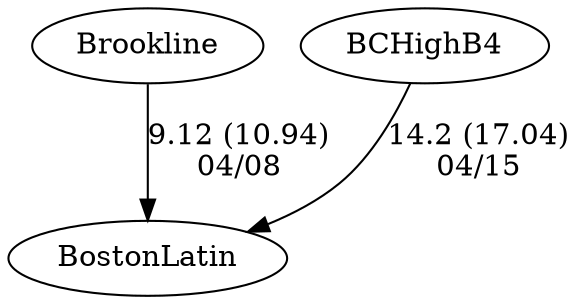 digraph boys3eightsBostonLatin {Brookline [URL="boys3eightsBostonLatinBrookline.html"];BCHighB4 [URL="boys3eightsBostonLatinBCHighB4.html"];BostonLatin [URL="boys3eightsBostonLatinBostonLatin.html"];BCHighB4 -> BostonLatin[label="14.2 (17.04)
04/15", weight="86", tooltip="NEIRA Boys Eights,Boston Latin vs. Boston College High School			
Distance: 1250 m Conditions: Flat water, 3-5mph wind Comments: 3V raced in fours. Thanks to Boston Latin for some great racing!
None", URL="http://www.row2k.com/results/resultspage.cfm?UID=8B3E6AE7D490430B7EF089F091569178&cat=1", random="random"]; 
Brookline -> BostonLatin[label="9.12 (10.94)
04/08", weight="91", tooltip="NEIRA Boys Eights,Salvo Cup: Boston Latin School vs. Brookline High School			
Distance: 1250 Conditions: Slight cross tail wind for all races. Comments: Third Boat was raced as fours.
None", URL="http://www.row2k.com/results/resultspage.cfm?UID=CA3CE44CF802CECE78B3CDED8C830E14&cat=1", random="random"]}